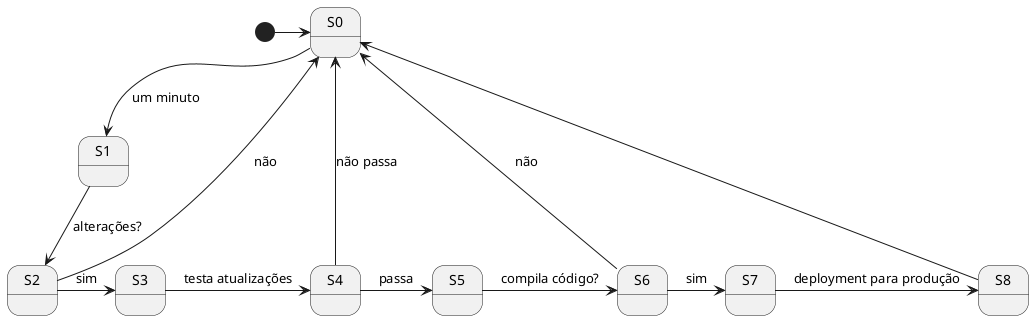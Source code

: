 @startuml me

[*] -> S0
S0 --> S1 : um minuto
S1 --> S2 : alterações?
S2 --> S0 : não
S2 -> S3 : sim
S3 -> S4 : testa atualizações
S4 --> S0 : não passa
S4 -> S5 : passa
S5 -> S6 : compila código?
S6 --> S0 : não
S6 -> S7 : sim
S7 -> S8 : deployment para produção
S8 --> S0

@enduml
